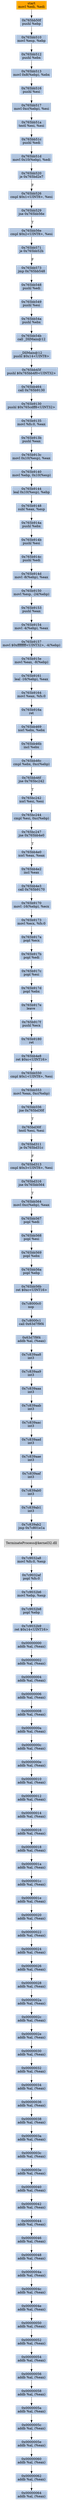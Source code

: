 digraph G {
node[shape=rectangle,style=filled,fillcolor=lightsteelblue,color=lightsteelblue]
bgcolor="transparent"
a0x765bb50dmovl_edi_edi[label="start\nmovl %edi, %edi",color="lightgrey",fillcolor="orange"];
a0x765bb50fpushl_ebp[label="0x765bb50f\npushl %ebp"];
a0x765bb510movl_esp_ebp[label="0x765bb510\nmovl %esp, %ebp"];
a0x765bb512pushl_ebx[label="0x765bb512\npushl %ebx"];
a0x765bb513movl_0x8ebp__ebx[label="0x765bb513\nmovl 0x8(%ebp), %ebx"];
a0x765bb516pushl_esi[label="0x765bb516\npushl %esi"];
a0x765bb517movl_0xcebp__esi[label="0x765bb517\nmovl 0xc(%ebp), %esi"];
a0x765bb51atestl_esi_esi[label="0x765bb51a\ntestl %esi, %esi"];
a0x765bb51cpushl_edi[label="0x765bb51c\npushl %edi"];
a0x765bb51dmovl_0x10ebp__edi[label="0x765bb51d\nmovl 0x10(%ebp), %edi"];
a0x765bb520je_0x765bd2e7[label="0x765bb520\nje 0x765bd2e7"];
a0x765bb526cmpl_0x1UINT8_esi[label="0x765bb526\ncmpl $0x1<UINT8>, %esi"];
a0x765bb529jne_0x765bb56e[label="0x765bb529\njne 0x765bb56e"];
a0x765bb56ecmpl_0x2UINT8_esi[label="0x765bb56e\ncmpl $0x2<UINT8>, %esi"];
a0x765bb571je_0x765bb52b[label="0x765bb571\nje 0x765bb52b"];
a0x765bb573jmp_0x765bb548[label="0x765bb573\njmp 0x765bb548"];
a0x765bb548pushl_edi[label="0x765bb548\npushl %edi"];
a0x765bb549pushl_esi[label="0x765bb549\npushl %esi"];
a0x765bb54apushl_ebx[label="0x765bb54a\npushl %ebx"];
a0x765bb54bcall__DllMain_12[label="0x765bb54b\ncall _DllMain@12"];
a0x765bb45dpushl_0x14UINT8[label="_DllMain@12\npushl $0x14<UINT8>"];
a0x765bb45fpushl_0x765bb4f0UINT32[label="0x765bb45f\npushl $0x765bb4f0<UINT32>"];
a0x765bb464call_0x765b9130[label="0x765bb464\ncall 0x765b9130"];
a0x765b9130pushl_0x765cdff8UINT32[label="0x765b9130\npushl $0x765cdff8<UINT32>"];
a0x765b9135movl_fs_0_eax[label="0x765b9135\nmovl %fs:0, %eax"];
a0x765b913bpushl_eax[label="0x765b913b\npushl %eax"];
a0x765b913cmovl_0x10esp__eax[label="0x765b913c\nmovl 0x10(%esp), %eax"];
a0x765b9140movl_ebp_0x10esp_[label="0x765b9140\nmovl %ebp, 0x10(%esp)"];
a0x765b9144leal_0x10esp__ebp[label="0x765b9144\nleal 0x10(%esp), %ebp"];
a0x765b9148subl_eax_esp[label="0x765b9148\nsubl %eax, %esp"];
a0x765b914apushl_ebx[label="0x765b914a\npushl %ebx"];
a0x765b914bpushl_esi[label="0x765b914b\npushl %esi"];
a0x765b914cpushl_edi[label="0x765b914c\npushl %edi"];
a0x765b914dmovl__8ebp__eax[label="0x765b914d\nmovl -8(%ebp), %eax"];
a0x765b9150movl_esp__24ebp_[label="0x765b9150\nmovl %esp, -24(%ebp)"];
a0x765b9153pushl_eax[label="0x765b9153\npushl %eax"];
a0x765b9154movl__4ebp__eax[label="0x765b9154\nmovl -4(%ebp), %eax"];
a0x765b9157movl_0xffffffffUINT32__4ebp_[label="0x765b9157\nmovl $0xffffffff<UINT32>, -4(%ebp)"];
a0x765b915emovl_eax__8ebp_[label="0x765b915e\nmovl %eax, -8(%ebp)"];
a0x765b9161leal__16ebp__eax[label="0x765b9161\nleal -16(%ebp), %eax"];
a0x765b9164movl_eax_fs_0[label="0x765b9164\nmovl %eax, %fs:0"];
a0x765b916aret[label="0x765b916a\nret"];
a0x765bb469xorl_ebx_ebx[label="0x765bb469\nxorl %ebx, %ebx"];
a0x765bb46bincl_ebx[label="0x765bb46b\nincl %ebx"];
a0x765bb46ccmpl_ebx_0xcebp_[label="0x765bb46c\ncmpl %ebx, 0xc(%ebp)"];
a0x765bb46fjne_0x765bc242[label="0x765bb46f\njne 0x765bc242"];
a0x765bc242xorl_esi_esi[label="0x765bc242\nxorl %esi, %esi"];
a0x765bc244cmpl_esi_0xcebp_[label="0x765bc244\ncmpl %esi, 0xc(%ebp)"];
a0x765bc247jne_0x765bb4e0[label="0x765bc247\njne 0x765bb4e0"];
a0x765bb4e0xorl_eax_eax[label="0x765bb4e0\nxorl %eax, %eax"];
a0x765bb4e2incl_eax[label="0x765bb4e2\nincl %eax"];
a0x765bb4e3call_0x765b9170[label="0x765bb4e3\ncall 0x765b9170"];
a0x765b9170movl__16ebp__ecx[label="0x765b9170\nmovl -16(%ebp), %ecx"];
a0x765b9173movl_ecx_fs_0[label="0x765b9173\nmovl %ecx, %fs:0"];
a0x765b917apopl_ecx[label="0x765b917a\npopl %ecx"];
a0x765b917bpopl_edi[label="0x765b917b\npopl %edi"];
a0x765b917cpopl_esi[label="0x765b917c\npopl %esi"];
a0x765b917dpopl_ebx[label="0x765b917d\npopl %ebx"];
a0x765b917eleave_[label="0x765b917e\nleave "];
a0x765b917fpushl_ecx[label="0x765b917f\npushl %ecx"];
a0x765b9180ret[label="0x765b9180\nret"];
a0x765bb4e8ret_0xcUINT16[label="0x765bb4e8\nret $0xc<UINT16>"];
a0x765bb550cmpl_0x1UINT8_esi[label="0x765bb550\ncmpl $0x1<UINT8>, %esi"];
a0x765bb553movl_eax_0xcebp_[label="0x765bb553\nmovl %eax, 0xc(%ebp)"];
a0x765bb556jne_0x765bd30f[label="0x765bb556\njne 0x765bd30f"];
a0x765bd30ftestl_esi_esi[label="0x765bd30f\ntestl %esi, %esi"];
a0x765bd311je_0x765bd31c[label="0x765bd311\nje 0x765bd31c"];
a0x765bd313cmpl_0x3UINT8_esi[label="0x765bd313\ncmpl $0x3<UINT8>, %esi"];
a0x765bd316jne_0x765bb564[label="0x765bd316\njne 0x765bb564"];
a0x765bb564movl_0xcebp__eax[label="0x765bb564\nmovl 0xc(%ebp), %eax"];
a0x765bb567popl_edi[label="0x765bb567\npopl %edi"];
a0x765bb568popl_esi[label="0x765bb568\npopl %esi"];
a0x765bb569popl_ebx[label="0x765bb569\npopl %ebx"];
a0x765bb56apopl_ebp[label="0x765bb56a\npopl %ebp"];
a0x765bb56bret_0xcUINT16[label="0x765bb56b\nret $0xc<UINT16>"];
a0x7c8000c0nop_[label="0x7c8000c0\nnop "];
a0x7c8000c1call_0x63d7f9f4[label="0x7c8000c1\ncall 0x63d7f9f4"];
a0x63d7f9f4addb_al_eax_[label="0x63d7f9f4\naddb %al, (%eax)"];
a0x7c839aa8int3_[label="0x7c839aa8\nint3 "];
a0x7c839aa9int3_[label="0x7c839aa9\nint3 "];
a0x7c839aaaint3_[label="0x7c839aaa\nint3 "];
a0x7c839aabint3_[label="0x7c839aab\nint3 "];
a0x7c839aacint3_[label="0x7c839aac\nint3 "];
a0x7c839aadint3_[label="0x7c839aad\nint3 "];
a0x7c839aaeint3_[label="0x7c839aae\nint3 "];
a0x7c839aafint3_[label="0x7c839aaf\nint3 "];
a0x7c839ab0int3_[label="0x7c839ab0\nint3 "];
a0x7c839ab1int3_[label="0x7c839ab1\nint3 "];
a0x7c839ab2jmp_0x7c801e1a[label="0x7c839ab2\njmp 0x7c801e1a"];
TerminateProcess_kernel32_dll[label="TerminateProcess@kernel32.dll",color="lightgrey",fillcolor="lightgrey"];
a0x7c9032a8movl_fs_0_esp[label="0x7c9032a8\nmovl %fs:0, %esp"];
a0x7c9032afpopl_fs_0[label="0x7c9032af\npopl %fs:0"];
a0x7c9032b6movl_ebp_esp[label="0x7c9032b6\nmovl %ebp, %esp"];
a0x7c9032b8popl_ebp[label="0x7c9032b8\npopl %ebp"];
a0x7c9032b9ret_0x14UINT16[label="0x7c9032b9\nret $0x14<UINT16>"];
a0x00000000addb_al_eax_[label="0x00000000\naddb %al, (%eax)"];
a0x00000002addb_al_eax_[label="0x00000002\naddb %al, (%eax)"];
a0x00000004addb_al_eax_[label="0x00000004\naddb %al, (%eax)"];
a0x00000006addb_al_eax_[label="0x00000006\naddb %al, (%eax)"];
a0x00000008addb_al_eax_[label="0x00000008\naddb %al, (%eax)"];
a0x0000000aaddb_al_eax_[label="0x0000000a\naddb %al, (%eax)"];
a0x0000000caddb_al_eax_[label="0x0000000c\naddb %al, (%eax)"];
a0x0000000eaddb_al_eax_[label="0x0000000e\naddb %al, (%eax)"];
a0x00000010addb_al_eax_[label="0x00000010\naddb %al, (%eax)"];
a0x00000012addb_al_eax_[label="0x00000012\naddb %al, (%eax)"];
a0x00000014addb_al_eax_[label="0x00000014\naddb %al, (%eax)"];
a0x00000016addb_al_eax_[label="0x00000016\naddb %al, (%eax)"];
a0x00000018addb_al_eax_[label="0x00000018\naddb %al, (%eax)"];
a0x0000001aaddb_al_eax_[label="0x0000001a\naddb %al, (%eax)"];
a0x0000001caddb_al_eax_[label="0x0000001c\naddb %al, (%eax)"];
a0x0000001eaddb_al_eax_[label="0x0000001e\naddb %al, (%eax)"];
a0x00000020addb_al_eax_[label="0x00000020\naddb %al, (%eax)"];
a0x00000022addb_al_eax_[label="0x00000022\naddb %al, (%eax)"];
a0x00000024addb_al_eax_[label="0x00000024\naddb %al, (%eax)"];
a0x00000026addb_al_eax_[label="0x00000026\naddb %al, (%eax)"];
a0x00000028addb_al_eax_[label="0x00000028\naddb %al, (%eax)"];
a0x0000002aaddb_al_eax_[label="0x0000002a\naddb %al, (%eax)"];
a0x0000002caddb_al_eax_[label="0x0000002c\naddb %al, (%eax)"];
a0x0000002eaddb_al_eax_[label="0x0000002e\naddb %al, (%eax)"];
a0x00000030addb_al_eax_[label="0x00000030\naddb %al, (%eax)"];
a0x00000032addb_al_eax_[label="0x00000032\naddb %al, (%eax)"];
a0x00000034addb_al_eax_[label="0x00000034\naddb %al, (%eax)"];
a0x00000036addb_al_eax_[label="0x00000036\naddb %al, (%eax)"];
a0x00000038addb_al_eax_[label="0x00000038\naddb %al, (%eax)"];
a0x0000003aaddb_al_eax_[label="0x0000003a\naddb %al, (%eax)"];
a0x0000003caddb_al_eax_[label="0x0000003c\naddb %al, (%eax)"];
a0x0000003eaddb_al_eax_[label="0x0000003e\naddb %al, (%eax)"];
a0x00000040addb_al_eax_[label="0x00000040\naddb %al, (%eax)"];
a0x00000042addb_al_eax_[label="0x00000042\naddb %al, (%eax)"];
a0x00000044addb_al_eax_[label="0x00000044\naddb %al, (%eax)"];
a0x00000046addb_al_eax_[label="0x00000046\naddb %al, (%eax)"];
a0x00000048addb_al_eax_[label="0x00000048\naddb %al, (%eax)"];
a0x0000004aaddb_al_eax_[label="0x0000004a\naddb %al, (%eax)"];
a0x0000004caddb_al_eax_[label="0x0000004c\naddb %al, (%eax)"];
a0x0000004eaddb_al_eax_[label="0x0000004e\naddb %al, (%eax)"];
a0x00000050addb_al_eax_[label="0x00000050\naddb %al, (%eax)"];
a0x00000052addb_al_eax_[label="0x00000052\naddb %al, (%eax)"];
a0x00000054addb_al_eax_[label="0x00000054\naddb %al, (%eax)"];
a0x00000056addb_al_eax_[label="0x00000056\naddb %al, (%eax)"];
a0x00000058addb_al_eax_[label="0x00000058\naddb %al, (%eax)"];
a0x0000005aaddb_al_eax_[label="0x0000005a\naddb %al, (%eax)"];
a0x0000005caddb_al_eax_[label="0x0000005c\naddb %al, (%eax)"];
a0x0000005eaddb_al_eax_[label="0x0000005e\naddb %al, (%eax)"];
a0x00000060addb_al_eax_[label="0x00000060\naddb %al, (%eax)"];
a0x00000062addb_al_eax_[label="0x00000062\naddb %al, (%eax)"];
a0x00000064addb_al_eax_[label="0x00000064\naddb %al, (%eax)"];
a0x765bb50dmovl_edi_edi -> a0x765bb50fpushl_ebp [color="#000000"];
a0x765bb50fpushl_ebp -> a0x765bb510movl_esp_ebp [color="#000000"];
a0x765bb510movl_esp_ebp -> a0x765bb512pushl_ebx [color="#000000"];
a0x765bb512pushl_ebx -> a0x765bb513movl_0x8ebp__ebx [color="#000000"];
a0x765bb513movl_0x8ebp__ebx -> a0x765bb516pushl_esi [color="#000000"];
a0x765bb516pushl_esi -> a0x765bb517movl_0xcebp__esi [color="#000000"];
a0x765bb517movl_0xcebp__esi -> a0x765bb51atestl_esi_esi [color="#000000"];
a0x765bb51atestl_esi_esi -> a0x765bb51cpushl_edi [color="#000000"];
a0x765bb51cpushl_edi -> a0x765bb51dmovl_0x10ebp__edi [color="#000000"];
a0x765bb51dmovl_0x10ebp__edi -> a0x765bb520je_0x765bd2e7 [color="#000000"];
a0x765bb520je_0x765bd2e7 -> a0x765bb526cmpl_0x1UINT8_esi [color="#000000",label="F"];
a0x765bb526cmpl_0x1UINT8_esi -> a0x765bb529jne_0x765bb56e [color="#000000"];
a0x765bb529jne_0x765bb56e -> a0x765bb56ecmpl_0x2UINT8_esi [color="#000000",label="T"];
a0x765bb56ecmpl_0x2UINT8_esi -> a0x765bb571je_0x765bb52b [color="#000000"];
a0x765bb571je_0x765bb52b -> a0x765bb573jmp_0x765bb548 [color="#000000",label="F"];
a0x765bb573jmp_0x765bb548 -> a0x765bb548pushl_edi [color="#000000"];
a0x765bb548pushl_edi -> a0x765bb549pushl_esi [color="#000000"];
a0x765bb549pushl_esi -> a0x765bb54apushl_ebx [color="#000000"];
a0x765bb54apushl_ebx -> a0x765bb54bcall__DllMain_12 [color="#000000"];
a0x765bb54bcall__DllMain_12 -> a0x765bb45dpushl_0x14UINT8 [color="#000000"];
a0x765bb45dpushl_0x14UINT8 -> a0x765bb45fpushl_0x765bb4f0UINT32 [color="#000000"];
a0x765bb45fpushl_0x765bb4f0UINT32 -> a0x765bb464call_0x765b9130 [color="#000000"];
a0x765bb464call_0x765b9130 -> a0x765b9130pushl_0x765cdff8UINT32 [color="#000000"];
a0x765b9130pushl_0x765cdff8UINT32 -> a0x765b9135movl_fs_0_eax [color="#000000"];
a0x765b9135movl_fs_0_eax -> a0x765b913bpushl_eax [color="#000000"];
a0x765b913bpushl_eax -> a0x765b913cmovl_0x10esp__eax [color="#000000"];
a0x765b913cmovl_0x10esp__eax -> a0x765b9140movl_ebp_0x10esp_ [color="#000000"];
a0x765b9140movl_ebp_0x10esp_ -> a0x765b9144leal_0x10esp__ebp [color="#000000"];
a0x765b9144leal_0x10esp__ebp -> a0x765b9148subl_eax_esp [color="#000000"];
a0x765b9148subl_eax_esp -> a0x765b914apushl_ebx [color="#000000"];
a0x765b914apushl_ebx -> a0x765b914bpushl_esi [color="#000000"];
a0x765b914bpushl_esi -> a0x765b914cpushl_edi [color="#000000"];
a0x765b914cpushl_edi -> a0x765b914dmovl__8ebp__eax [color="#000000"];
a0x765b914dmovl__8ebp__eax -> a0x765b9150movl_esp__24ebp_ [color="#000000"];
a0x765b9150movl_esp__24ebp_ -> a0x765b9153pushl_eax [color="#000000"];
a0x765b9153pushl_eax -> a0x765b9154movl__4ebp__eax [color="#000000"];
a0x765b9154movl__4ebp__eax -> a0x765b9157movl_0xffffffffUINT32__4ebp_ [color="#000000"];
a0x765b9157movl_0xffffffffUINT32__4ebp_ -> a0x765b915emovl_eax__8ebp_ [color="#000000"];
a0x765b915emovl_eax__8ebp_ -> a0x765b9161leal__16ebp__eax [color="#000000"];
a0x765b9161leal__16ebp__eax -> a0x765b9164movl_eax_fs_0 [color="#000000"];
a0x765b9164movl_eax_fs_0 -> a0x765b916aret [color="#000000"];
a0x765b916aret -> a0x765bb469xorl_ebx_ebx [color="#000000"];
a0x765bb469xorl_ebx_ebx -> a0x765bb46bincl_ebx [color="#000000"];
a0x765bb46bincl_ebx -> a0x765bb46ccmpl_ebx_0xcebp_ [color="#000000"];
a0x765bb46ccmpl_ebx_0xcebp_ -> a0x765bb46fjne_0x765bc242 [color="#000000"];
a0x765bb46fjne_0x765bc242 -> a0x765bc242xorl_esi_esi [color="#000000",label="T"];
a0x765bc242xorl_esi_esi -> a0x765bc244cmpl_esi_0xcebp_ [color="#000000"];
a0x765bc244cmpl_esi_0xcebp_ -> a0x765bc247jne_0x765bb4e0 [color="#000000"];
a0x765bc247jne_0x765bb4e0 -> a0x765bb4e0xorl_eax_eax [color="#000000",label="T"];
a0x765bb4e0xorl_eax_eax -> a0x765bb4e2incl_eax [color="#000000"];
a0x765bb4e2incl_eax -> a0x765bb4e3call_0x765b9170 [color="#000000"];
a0x765bb4e3call_0x765b9170 -> a0x765b9170movl__16ebp__ecx [color="#000000"];
a0x765b9170movl__16ebp__ecx -> a0x765b9173movl_ecx_fs_0 [color="#000000"];
a0x765b9173movl_ecx_fs_0 -> a0x765b917apopl_ecx [color="#000000"];
a0x765b917apopl_ecx -> a0x765b917bpopl_edi [color="#000000"];
a0x765b917bpopl_edi -> a0x765b917cpopl_esi [color="#000000"];
a0x765b917cpopl_esi -> a0x765b917dpopl_ebx [color="#000000"];
a0x765b917dpopl_ebx -> a0x765b917eleave_ [color="#000000"];
a0x765b917eleave_ -> a0x765b917fpushl_ecx [color="#000000"];
a0x765b917fpushl_ecx -> a0x765b9180ret [color="#000000"];
a0x765b9180ret -> a0x765bb4e8ret_0xcUINT16 [color="#000000"];
a0x765bb4e8ret_0xcUINT16 -> a0x765bb550cmpl_0x1UINT8_esi [color="#000000"];
a0x765bb550cmpl_0x1UINT8_esi -> a0x765bb553movl_eax_0xcebp_ [color="#000000"];
a0x765bb553movl_eax_0xcebp_ -> a0x765bb556jne_0x765bd30f [color="#000000"];
a0x765bb556jne_0x765bd30f -> a0x765bd30ftestl_esi_esi [color="#000000",label="T"];
a0x765bd30ftestl_esi_esi -> a0x765bd311je_0x765bd31c [color="#000000"];
a0x765bd311je_0x765bd31c -> a0x765bd313cmpl_0x3UINT8_esi [color="#000000",label="F"];
a0x765bd313cmpl_0x3UINT8_esi -> a0x765bd316jne_0x765bb564 [color="#000000"];
a0x765bd316jne_0x765bb564 -> a0x765bb564movl_0xcebp__eax [color="#000000",label="T"];
a0x765bb564movl_0xcebp__eax -> a0x765bb567popl_edi [color="#000000"];
a0x765bb567popl_edi -> a0x765bb568popl_esi [color="#000000"];
a0x765bb568popl_esi -> a0x765bb569popl_ebx [color="#000000"];
a0x765bb569popl_ebx -> a0x765bb56apopl_ebp [color="#000000"];
a0x765bb56apopl_ebp -> a0x765bb56bret_0xcUINT16 [color="#000000"];
a0x765bb56bret_0xcUINT16 -> a0x7c8000c0nop_ [color="#000000"];
a0x7c8000c0nop_ -> a0x7c8000c1call_0x63d7f9f4 [color="#000000"];
a0x7c8000c1call_0x63d7f9f4 -> a0x63d7f9f4addb_al_eax_ [color="#000000"];
a0x63d7f9f4addb_al_eax_ -> a0x7c839aa8int3_ [color="#000000"];
a0x7c839aa8int3_ -> a0x7c839aa9int3_ [color="#000000"];
a0x7c839aa9int3_ -> a0x7c839aaaint3_ [color="#000000"];
a0x7c839aaaint3_ -> a0x7c839aabint3_ [color="#000000"];
a0x7c839aabint3_ -> a0x7c839aacint3_ [color="#000000"];
a0x7c839aacint3_ -> a0x7c839aadint3_ [color="#000000"];
a0x7c839aadint3_ -> a0x7c839aaeint3_ [color="#000000"];
a0x7c839aaeint3_ -> a0x7c839aafint3_ [color="#000000"];
a0x7c839aafint3_ -> a0x7c839ab0int3_ [color="#000000"];
a0x7c839ab0int3_ -> a0x7c839ab1int3_ [color="#000000"];
a0x7c839ab1int3_ -> a0x7c839ab2jmp_0x7c801e1a [color="#000000"];
a0x7c839ab2jmp_0x7c801e1a -> TerminateProcess_kernel32_dll [color="#000000"];
TerminateProcess_kernel32_dll -> a0x7c9032a8movl_fs_0_esp [color="#000000"];
a0x7c9032a8movl_fs_0_esp -> a0x7c9032afpopl_fs_0 [color="#000000"];
a0x7c9032afpopl_fs_0 -> a0x7c9032b6movl_ebp_esp [color="#000000"];
a0x7c9032b6movl_ebp_esp -> a0x7c9032b8popl_ebp [color="#000000"];
a0x7c9032b8popl_ebp -> a0x7c9032b9ret_0x14UINT16 [color="#000000"];
a0x7c9032b9ret_0x14UINT16 -> a0x00000000addb_al_eax_ [color="#000000"];
a0x00000000addb_al_eax_ -> a0x00000002addb_al_eax_ [color="#000000"];
a0x00000002addb_al_eax_ -> a0x00000004addb_al_eax_ [color="#000000"];
a0x00000004addb_al_eax_ -> a0x00000006addb_al_eax_ [color="#000000"];
a0x00000006addb_al_eax_ -> a0x00000008addb_al_eax_ [color="#000000"];
a0x00000008addb_al_eax_ -> a0x0000000aaddb_al_eax_ [color="#000000"];
a0x0000000aaddb_al_eax_ -> a0x0000000caddb_al_eax_ [color="#000000"];
a0x0000000caddb_al_eax_ -> a0x0000000eaddb_al_eax_ [color="#000000"];
a0x0000000eaddb_al_eax_ -> a0x00000010addb_al_eax_ [color="#000000"];
a0x00000010addb_al_eax_ -> a0x00000012addb_al_eax_ [color="#000000"];
a0x00000012addb_al_eax_ -> a0x00000014addb_al_eax_ [color="#000000"];
a0x00000014addb_al_eax_ -> a0x00000016addb_al_eax_ [color="#000000"];
a0x00000016addb_al_eax_ -> a0x00000018addb_al_eax_ [color="#000000"];
a0x00000018addb_al_eax_ -> a0x0000001aaddb_al_eax_ [color="#000000"];
a0x0000001aaddb_al_eax_ -> a0x0000001caddb_al_eax_ [color="#000000"];
a0x0000001caddb_al_eax_ -> a0x0000001eaddb_al_eax_ [color="#000000"];
a0x0000001eaddb_al_eax_ -> a0x00000020addb_al_eax_ [color="#000000"];
a0x00000020addb_al_eax_ -> a0x00000022addb_al_eax_ [color="#000000"];
a0x00000022addb_al_eax_ -> a0x00000024addb_al_eax_ [color="#000000"];
a0x00000024addb_al_eax_ -> a0x00000026addb_al_eax_ [color="#000000"];
a0x00000026addb_al_eax_ -> a0x00000028addb_al_eax_ [color="#000000"];
a0x00000028addb_al_eax_ -> a0x0000002aaddb_al_eax_ [color="#000000"];
a0x0000002aaddb_al_eax_ -> a0x0000002caddb_al_eax_ [color="#000000"];
a0x0000002caddb_al_eax_ -> a0x0000002eaddb_al_eax_ [color="#000000"];
a0x0000002eaddb_al_eax_ -> a0x00000030addb_al_eax_ [color="#000000"];
a0x00000030addb_al_eax_ -> a0x00000032addb_al_eax_ [color="#000000"];
a0x00000032addb_al_eax_ -> a0x00000034addb_al_eax_ [color="#000000"];
a0x00000034addb_al_eax_ -> a0x00000036addb_al_eax_ [color="#000000"];
a0x00000036addb_al_eax_ -> a0x00000038addb_al_eax_ [color="#000000"];
a0x00000038addb_al_eax_ -> a0x0000003aaddb_al_eax_ [color="#000000"];
a0x0000003aaddb_al_eax_ -> a0x0000003caddb_al_eax_ [color="#000000"];
a0x0000003caddb_al_eax_ -> a0x0000003eaddb_al_eax_ [color="#000000"];
a0x0000003eaddb_al_eax_ -> a0x00000040addb_al_eax_ [color="#000000"];
a0x00000040addb_al_eax_ -> a0x00000042addb_al_eax_ [color="#000000"];
a0x00000042addb_al_eax_ -> a0x00000044addb_al_eax_ [color="#000000"];
a0x00000044addb_al_eax_ -> a0x00000046addb_al_eax_ [color="#000000"];
a0x00000046addb_al_eax_ -> a0x00000048addb_al_eax_ [color="#000000"];
a0x00000048addb_al_eax_ -> a0x0000004aaddb_al_eax_ [color="#000000"];
a0x0000004aaddb_al_eax_ -> a0x0000004caddb_al_eax_ [color="#000000"];
a0x0000004caddb_al_eax_ -> a0x0000004eaddb_al_eax_ [color="#000000"];
a0x0000004eaddb_al_eax_ -> a0x00000050addb_al_eax_ [color="#000000"];
a0x00000050addb_al_eax_ -> a0x00000052addb_al_eax_ [color="#000000"];
a0x00000052addb_al_eax_ -> a0x00000054addb_al_eax_ [color="#000000"];
a0x00000054addb_al_eax_ -> a0x00000056addb_al_eax_ [color="#000000"];
a0x00000056addb_al_eax_ -> a0x00000058addb_al_eax_ [color="#000000"];
a0x00000058addb_al_eax_ -> a0x0000005aaddb_al_eax_ [color="#000000"];
a0x0000005aaddb_al_eax_ -> a0x0000005caddb_al_eax_ [color="#000000"];
a0x0000005caddb_al_eax_ -> a0x0000005eaddb_al_eax_ [color="#000000"];
a0x0000005eaddb_al_eax_ -> a0x00000060addb_al_eax_ [color="#000000"];
a0x00000060addb_al_eax_ -> a0x00000062addb_al_eax_ [color="#000000"];
a0x00000062addb_al_eax_ -> a0x00000064addb_al_eax_ [color="#000000"];
}
